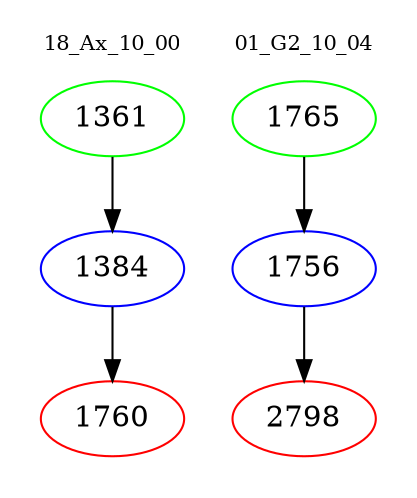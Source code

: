 digraph{
subgraph cluster_0 {
color = white
label = "18_Ax_10_00";
fontsize=10;
T0_1361 [label="1361", color="green"]
T0_1361 -> T0_1384 [color="black"]
T0_1384 [label="1384", color="blue"]
T0_1384 -> T0_1760 [color="black"]
T0_1760 [label="1760", color="red"]
}
subgraph cluster_1 {
color = white
label = "01_G2_10_04";
fontsize=10;
T1_1765 [label="1765", color="green"]
T1_1765 -> T1_1756 [color="black"]
T1_1756 [label="1756", color="blue"]
T1_1756 -> T1_2798 [color="black"]
T1_2798 [label="2798", color="red"]
}
}
